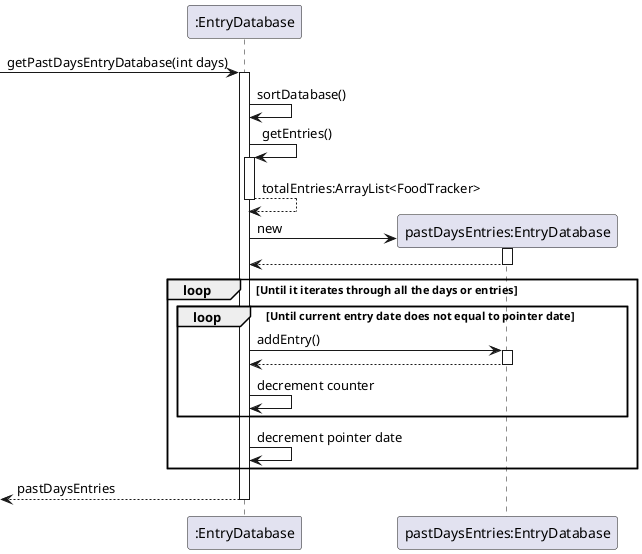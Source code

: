 @startuml
'https://plantuml.com/sequence-diagram

-> ":EntryDatabase": getPastDaysEntryDatabase(int days)
activate ":EntryDatabase"

":EntryDatabase" -> ":EntryDatabase": sortDatabase()

":EntryDatabase" -> ":EntryDatabase": getEntries()
activate ":EntryDatabase"
":EntryDatabase" --> ":EntryDatabase": totalEntries:ArrayList<FoodTracker>
deactivate ":EntryDatabase"
create "pastDaysEntries:EntryDatabase"
":EntryDatabase" -> "pastDaysEntries:EntryDatabase": new
activate "pastDaysEntries:EntryDatabase"
return

loop Until it iterates through all the days or entries
    loop Until current entry date does not equal to pointer date

        ":EntryDatabase" -> "pastDaysEntries:EntryDatabase": addEntry()
        activate "pastDaysEntries:EntryDatabase"
        return

        ":EntryDatabase" -> ":EntryDatabase": decrement counter

    end

    ":EntryDatabase" -> ":EntryDatabase": decrement pointer date
end

return pastDaysEntries
@enduml
